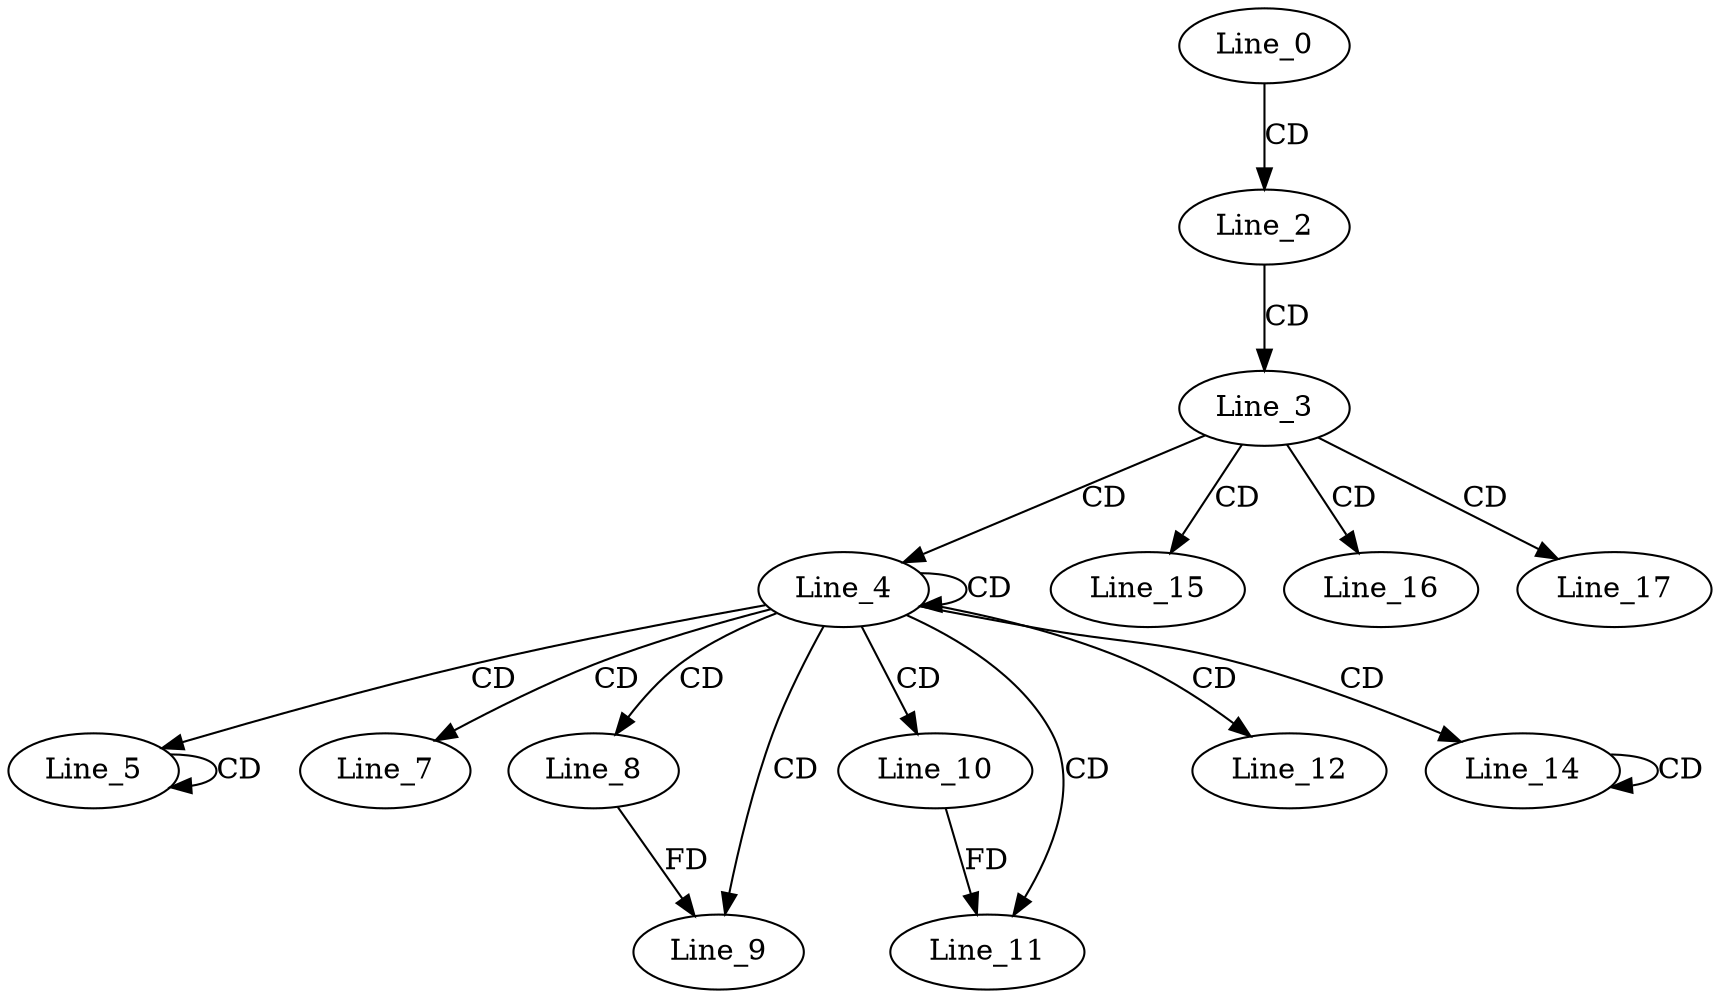 digraph G {
  Line_0;
  Line_2;
  Line_3;
  Line_4;
  Line_5;
  Line_5;
  Line_7;
  Line_8;
  Line_8;
  Line_9;
  Line_10;
  Line_11;
  Line_12;
  Line_14;
  Line_14;
  Line_15;
  Line_16;
  Line_17;
  Line_0 -> Line_2 [ label="CD" ];
  Line_2 -> Line_3 [ label="CD" ];
  Line_3 -> Line_4 [ label="CD" ];
  Line_4 -> Line_4 [ label="CD" ];
  Line_4 -> Line_5 [ label="CD" ];
  Line_5 -> Line_5 [ label="CD" ];
  Line_4 -> Line_7 [ label="CD" ];
  Line_4 -> Line_8 [ label="CD" ];
  Line_4 -> Line_9 [ label="CD" ];
  Line_8 -> Line_9 [ label="FD" ];
  Line_4 -> Line_10 [ label="CD" ];
  Line_4 -> Line_11 [ label="CD" ];
  Line_10 -> Line_11 [ label="FD" ];
  Line_4 -> Line_12 [ label="CD" ];
  Line_4 -> Line_14 [ label="CD" ];
  Line_14 -> Line_14 [ label="CD" ];
  Line_3 -> Line_15 [ label="CD" ];
  Line_3 -> Line_16 [ label="CD" ];
  Line_3 -> Line_17 [ label="CD" ];
}
